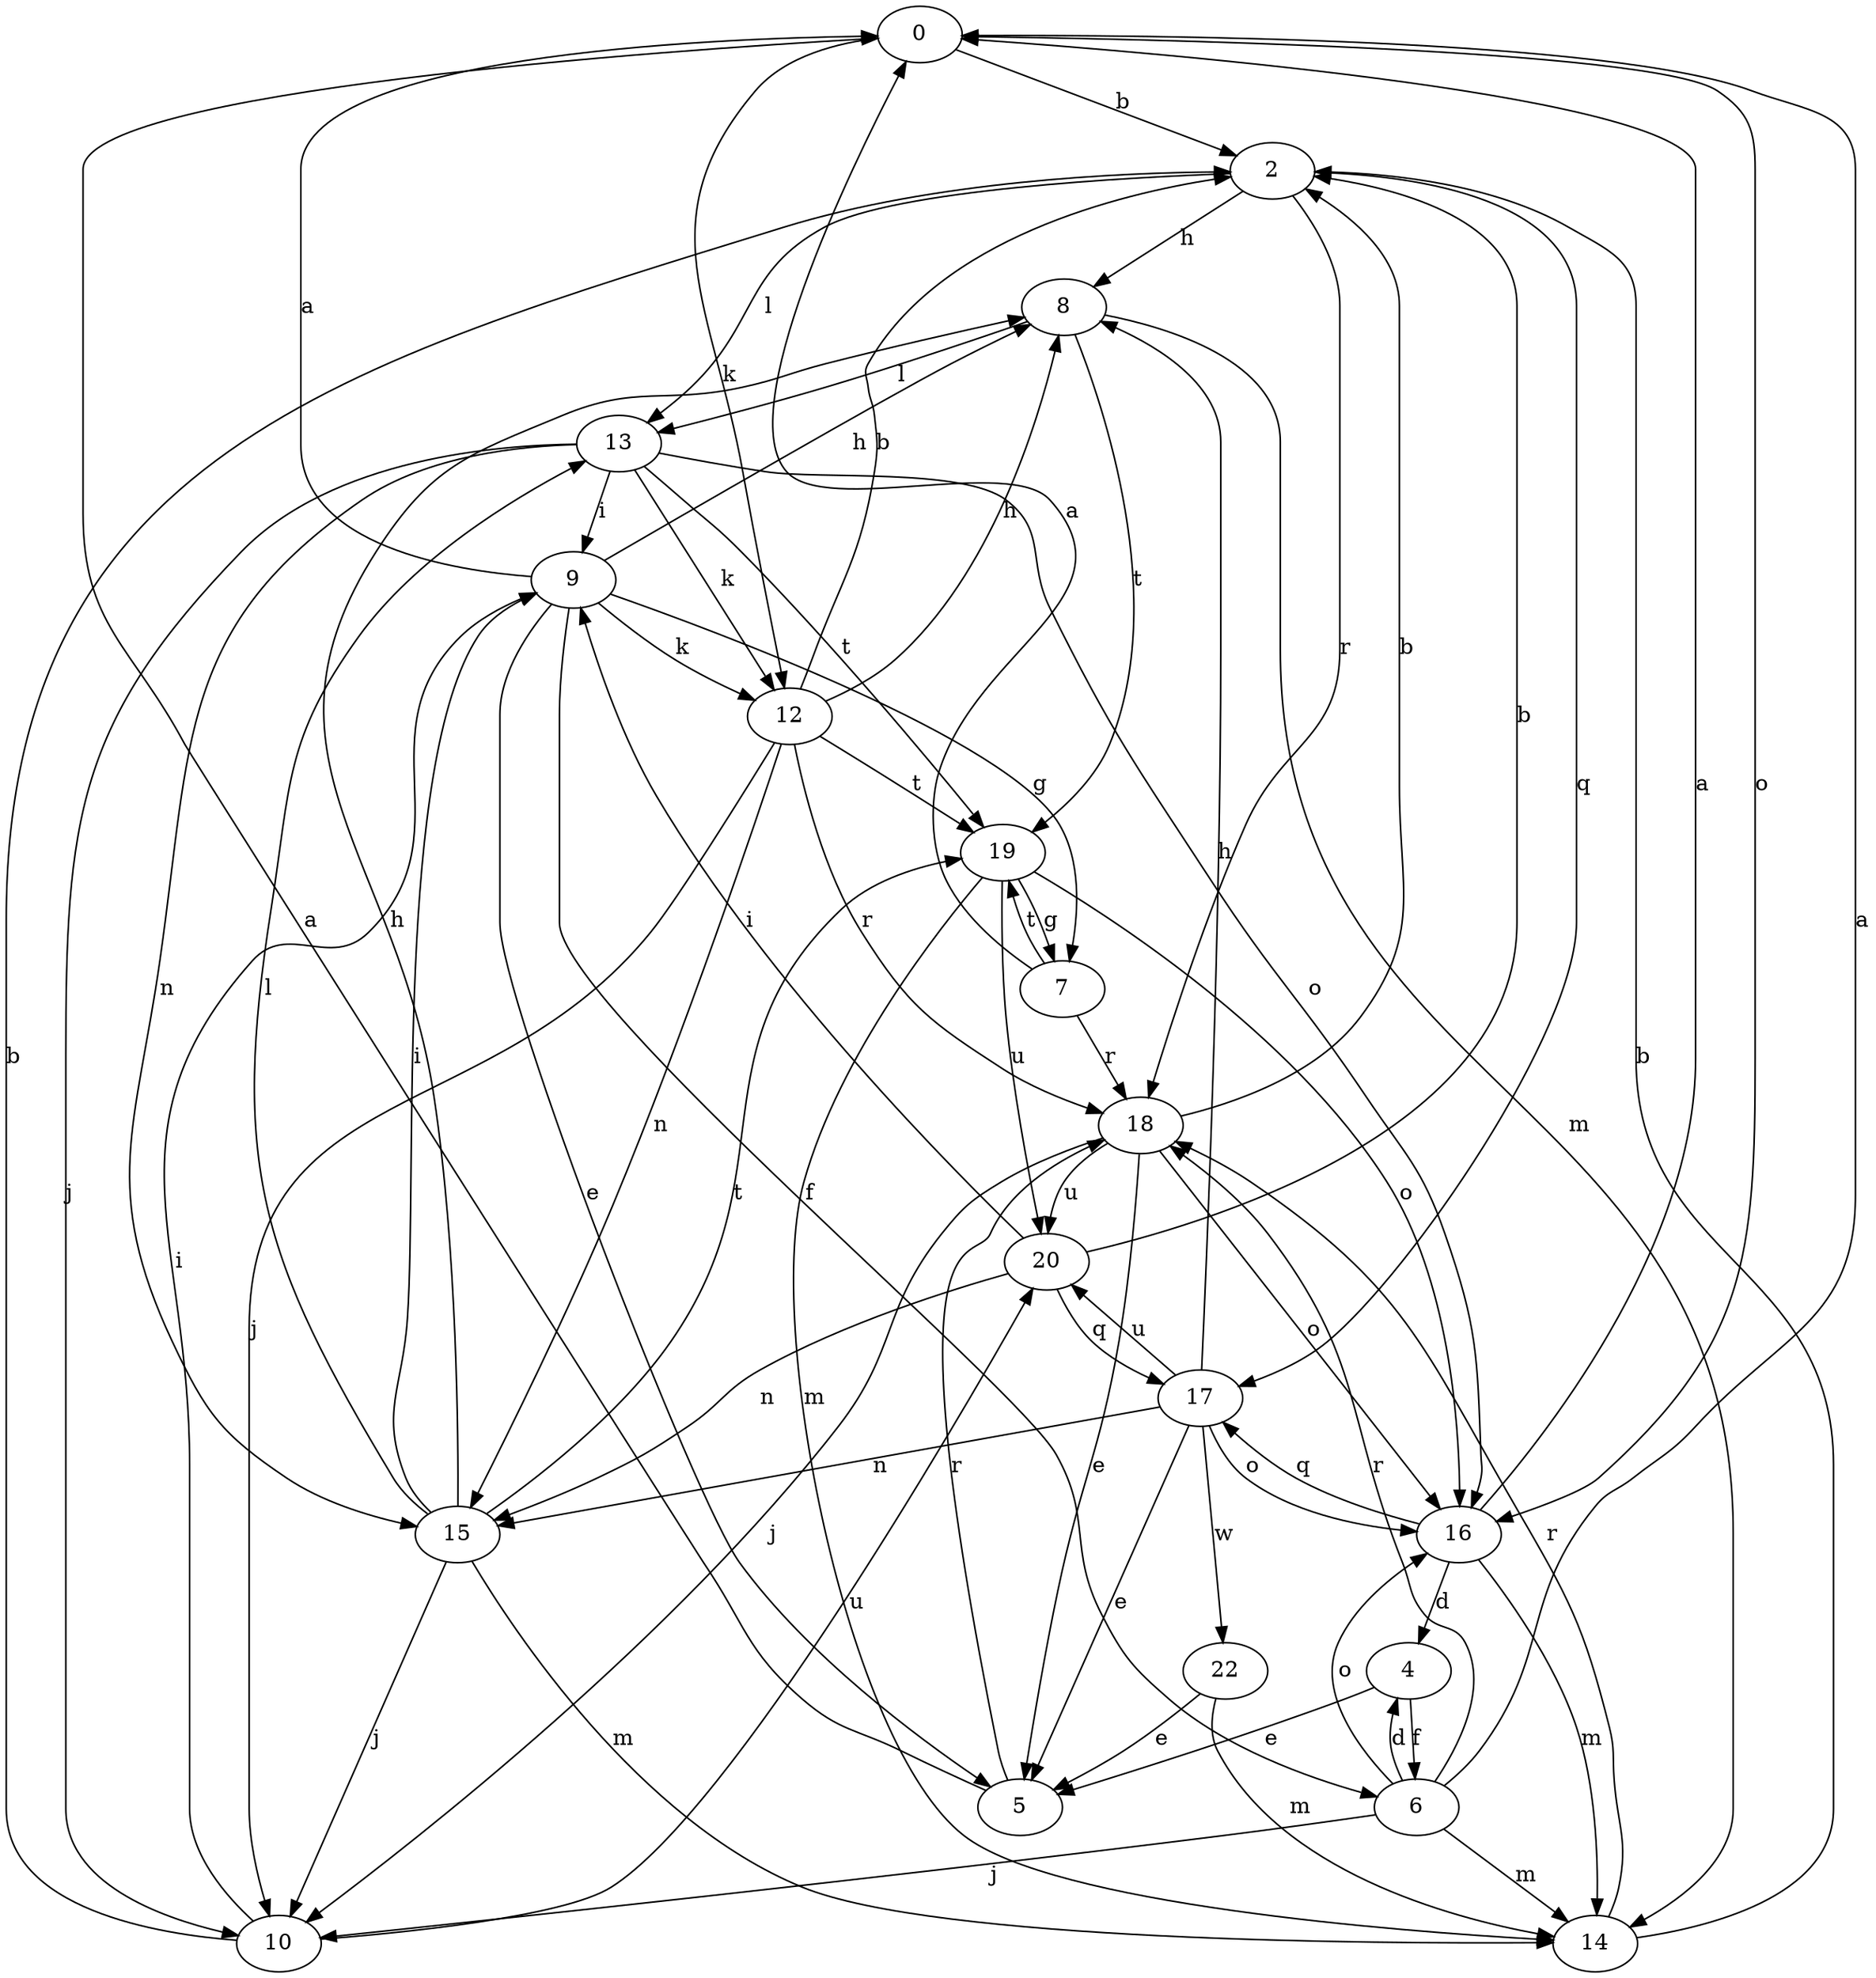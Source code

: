 strict digraph  {
0;
2;
4;
5;
6;
7;
8;
9;
10;
12;
13;
14;
15;
16;
17;
18;
19;
20;
22;
0 -> 2  [label=b];
0 -> 12  [label=k];
0 -> 16  [label=o];
2 -> 8  [label=h];
2 -> 13  [label=l];
2 -> 17  [label=q];
2 -> 18  [label=r];
4 -> 5  [label=e];
4 -> 6  [label=f];
5 -> 0  [label=a];
5 -> 18  [label=r];
6 -> 0  [label=a];
6 -> 4  [label=d];
6 -> 10  [label=j];
6 -> 14  [label=m];
6 -> 16  [label=o];
6 -> 18  [label=r];
7 -> 0  [label=a];
7 -> 18  [label=r];
7 -> 19  [label=t];
8 -> 13  [label=l];
8 -> 14  [label=m];
8 -> 19  [label=t];
9 -> 0  [label=a];
9 -> 5  [label=e];
9 -> 6  [label=f];
9 -> 7  [label=g];
9 -> 8  [label=h];
9 -> 12  [label=k];
10 -> 2  [label=b];
10 -> 9  [label=i];
10 -> 20  [label=u];
12 -> 2  [label=b];
12 -> 8  [label=h];
12 -> 10  [label=j];
12 -> 15  [label=n];
12 -> 18  [label=r];
12 -> 19  [label=t];
13 -> 9  [label=i];
13 -> 10  [label=j];
13 -> 12  [label=k];
13 -> 15  [label=n];
13 -> 16  [label=o];
13 -> 19  [label=t];
14 -> 2  [label=b];
14 -> 18  [label=r];
15 -> 8  [label=h];
15 -> 9  [label=i];
15 -> 10  [label=j];
15 -> 13  [label=l];
15 -> 14  [label=m];
15 -> 19  [label=t];
16 -> 0  [label=a];
16 -> 4  [label=d];
16 -> 14  [label=m];
16 -> 17  [label=q];
17 -> 5  [label=e];
17 -> 8  [label=h];
17 -> 15  [label=n];
17 -> 16  [label=o];
17 -> 20  [label=u];
17 -> 22  [label=w];
18 -> 2  [label=b];
18 -> 5  [label=e];
18 -> 10  [label=j];
18 -> 16  [label=o];
18 -> 20  [label=u];
19 -> 7  [label=g];
19 -> 14  [label=m];
19 -> 16  [label=o];
19 -> 20  [label=u];
20 -> 2  [label=b];
20 -> 9  [label=i];
20 -> 15  [label=n];
20 -> 17  [label=q];
22 -> 5  [label=e];
22 -> 14  [label=m];
}

